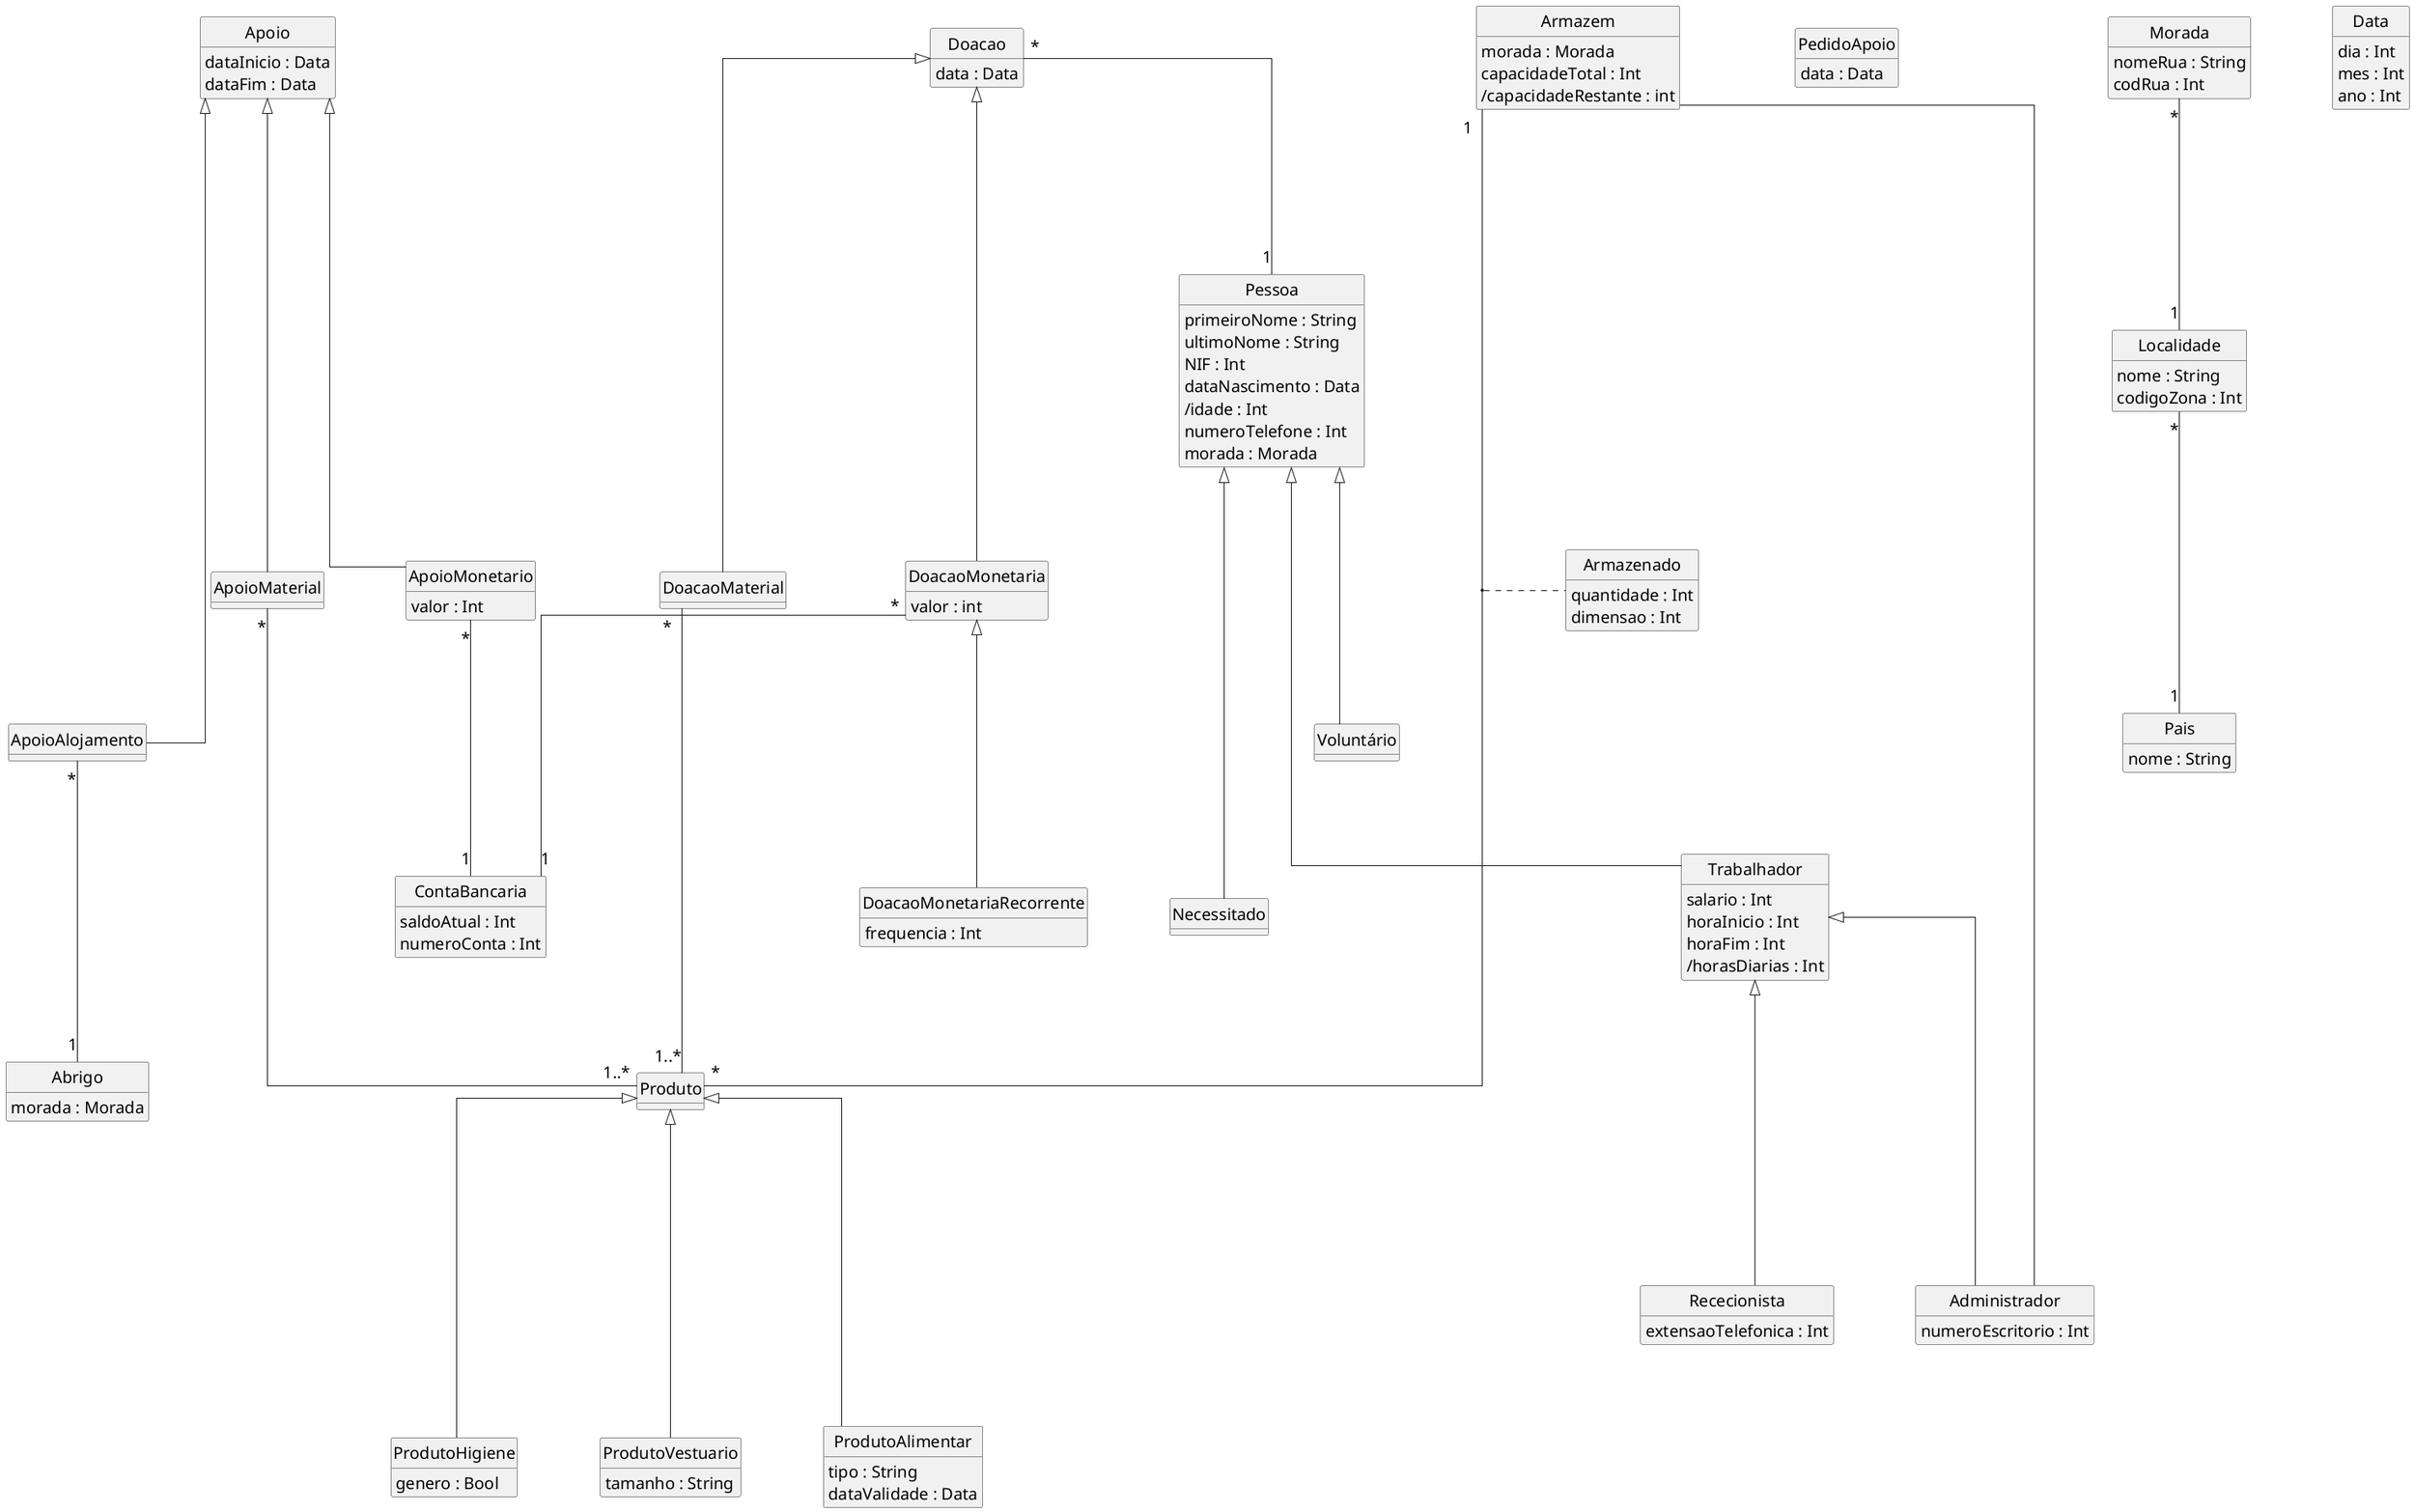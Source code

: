 @startuml
skinparam linetype ortho
skinparam monochrome true
hide circle
skinparam Shadowing False
skinparam nodesep 100
skinparam ranksep 100
skinparam DefaultFontSize 20
hide empty methods

class Pessoa {
    primeiroNome : String
    ultimoNome : String
    NIF : Int
    dataNascimento : Data
    /idade : Int
    numeroTelefone : Int
    morada : Morada
}

class Trabalhador {
    salario : Int
    horaInicio : Int
    horaFim : Int
    /horasDiarias : Int
}

class Administrador {
    numeroEscritorio : Int
}

class Rececionista {
    extensaoTelefonica : Int
}

class Necessitado {}

class Apoio {
    dataInicio : Data
    dataFim : Data
}

class ApoioMonetario {
    valor : Int
}

class ApoioMaterial {}

class ApoioAlojamento {}

class Doacao {
    data : Data
}

class DoacaoMaterial {}

class DoacaoMonetaria {
    valor : int
}

class Produto {}

class ProdutoAlimentar {
    tipo : String
    dataValidade : Data
}

class ProdutoHigiene {
    genero : Bool
}

class ProdutoVestuario {
    tamanho : String
}

class Armazem {
    morada : Morada
    capacidadeTotal : Int
    /capacidadeRestante : int
}

class Abrigo {
    morada : Morada
}

class DoacaoMonetariaRecorrente {
    frequencia : Int
}

class ContaBancaria {
    saldoAtual : Int
    numeroConta : Int
}

class Armazenado {
    quantidade : Int
    dimensao : Int
}

class PedidoApoio {
    data : Data
}

class Morada {
    nomeRua : String
    codRua : Int
}

class Localidade {
    nome : String
    codigoZona : Int
}

class Pais {
    nome : String
}

class Data {
    dia : Int
    mes : Int
    ano : Int
}

'Diferentes pessoas'
Pessoa <|---- Trabalhador
Pessoa <|--- Voluntário
Pessoa <|---- Necessitado

'Diferentes trabalhadores'
Trabalhador <|---- Administrador
Trabalhador <|---- Rececionista

'Diferentes doações'
Doacao <|---- DoacaoMaterial
Doacao <|---- DoacaoMonetaria

'Diferentes apoios'
Apoio <|---- ApoioMonetario
Apoio <|---- ApoioMaterial
Apoio <|----- ApoioAlojamento

'Diferentes produtos'
Produto <|---- ProdutoAlimentar
Produto <|---- ProdutoHigiene
Produto <|---- ProdutoVestuario

'Doar'
Doacao "*" --- "1" Pessoa
DoacaoMaterial "*" ---- "1..*" Produto
DoacaoMonetaria <|--- DoacaoMonetariaRecorrente

'Receber'
ApoioMaterial "*" ---- "1..*" Produto

'Alojamento'
ApoioAlojamento "*" --- "1" Abrigo

'Movimentos de conta'
DoacaoMonetaria "*" --- "1" ContaBancaria
ApoioMonetario "*" --- "1" ContaBancaria

'Armazem'
Armazem "1" ---- "*" Produto
(Armazem,Produto) .... Armazenado
Armazem --- Administrador

'Geografico'
Morada "*" --- "1" Localidade
Localidade "*" --- "1" Pais


/'
Dúvidas:
    1. Pedidos de apoio, como representar?
    2. Beneficiários de apoio, como representar?
    3. Doação/Apoio monetário: atributo vs associação?
    4. Doação recorrente? Como definir frequência?  
'/

/'
Ideias:
    1. Apoios de saúde/psicológicos?
'/

'Apoio --- Necessitado'
/'PedidoApoio --- Necessitado
PedidoApoio --- Administrador
class ApoioSaude {}
class ApoioPsicologico {}
class Medico {}
class Psicologo {}
Apoio <|-- ApoioSaude
ApoioSaude <|-- ApoioPsicologico
Trabalhador <|-- Medico
Medico <|-- Psicologo
Psicologo "1" - "*" ApoioPsicologico'/
@enduml
